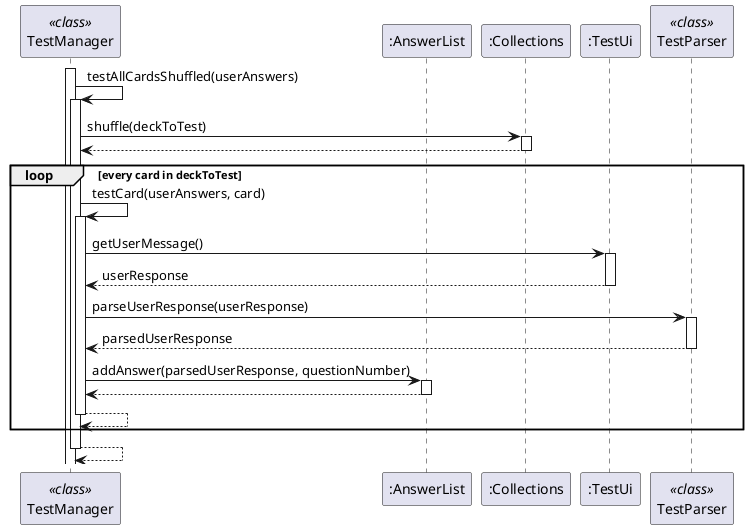@startuml
participant "TestManager" as TestManager << class >>
participant ":AnswerList" as AnswerList
participant ":Collections" as Collections
participant ":TestUi" as TestUi
participant "TestParser" as TestParser << class >>

activate TestManager

TestManager -> TestManager : testAllCardsShuffled(userAnswers)
activate TestManager

TestManager -> Collections : shuffle(deckToTest)
activate Collections

Collections --> TestManager
deactivate Collections

loop every card in deckToTest

TestManager -> TestManager : testCard(userAnswers, card)
activate TestManager

'TestManager -> TestUi : printQuestion(card, questionNumber)
'TestUi --> TestManager

TestManager -> TestUi : getUserMessage()
activate TestUi
TestUi --> TestManager : userResponse
deactivate TestUi

TestManager -> TestParser : parseUserResponse(userResponse)
activate TestParser
TestParser --> TestManager : parsedUserResponse
deactivate TestParser

TestManager -> AnswerList : addAnswer(parsedUserResponse, questionNumber)
activate AnswerList
AnswerList --> TestManager
deactivate AnswerList

TestManager --> TestManager
deactivate TestManager
end

TestManager --> TestManager
deactivate TestManager
@enduml
